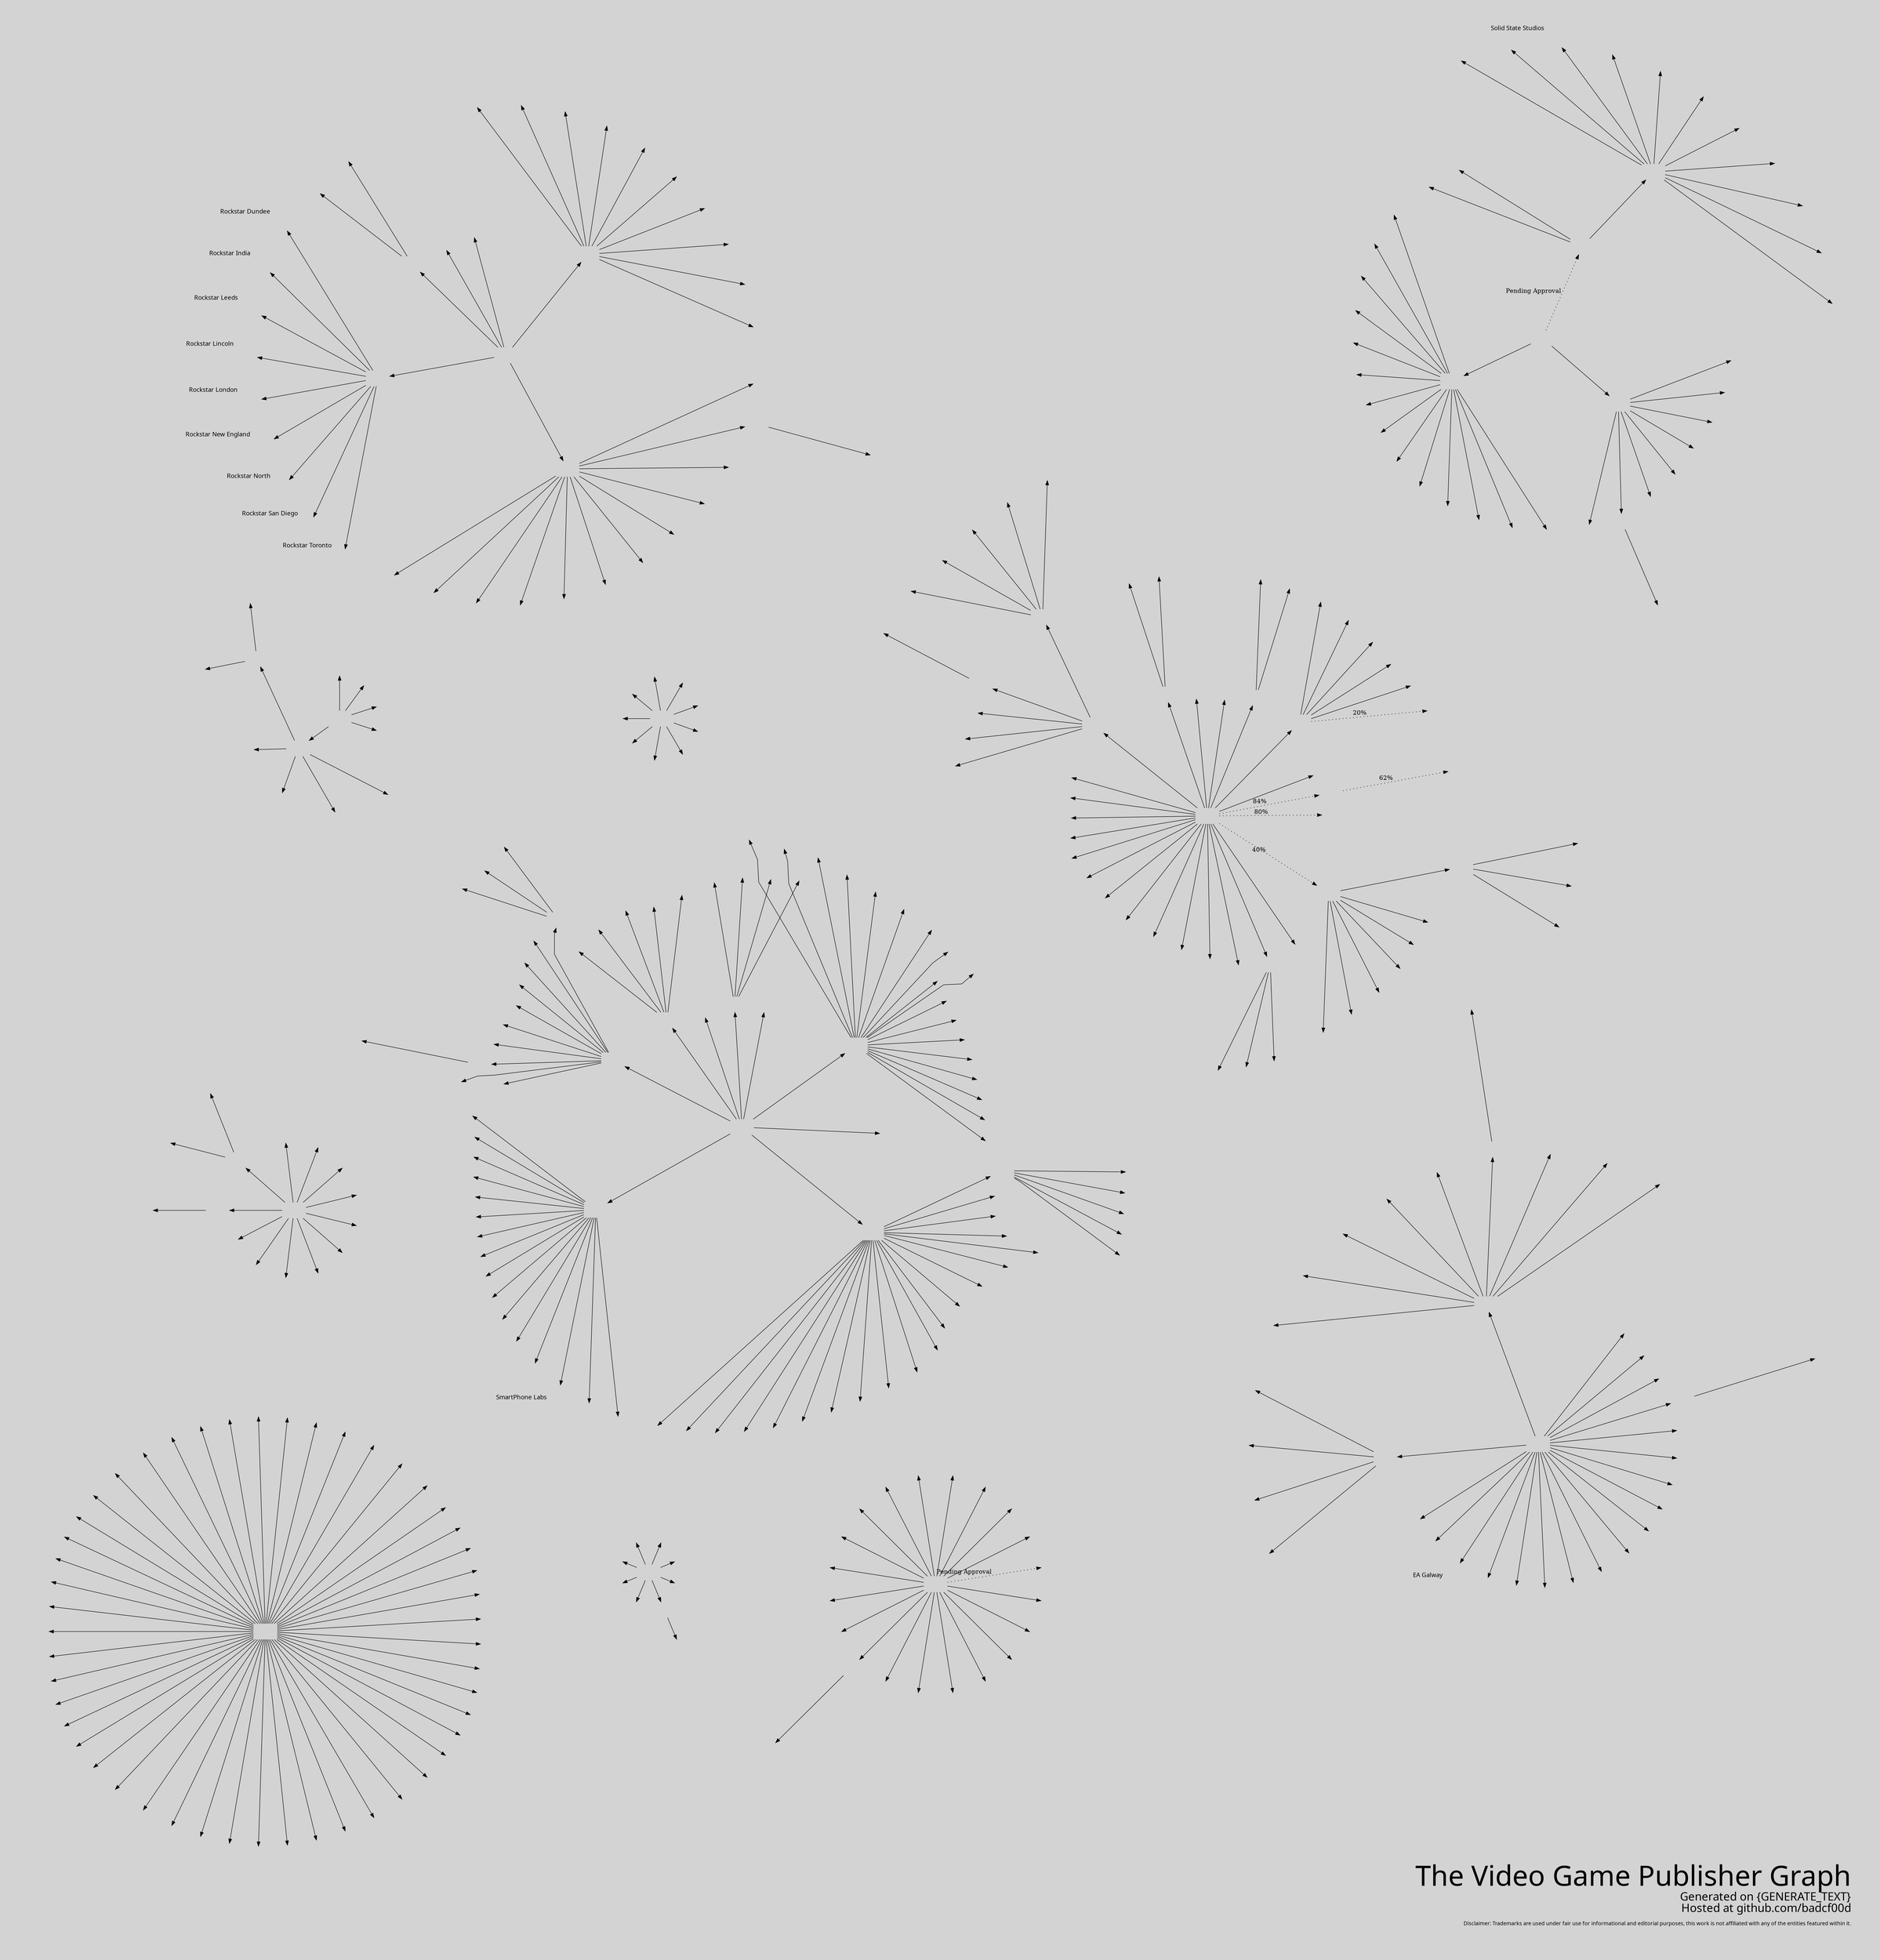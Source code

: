 digraph {
    /* Text */
    label=<
    <FONT POINT-SIZE="64">The Video Game Publisher Graph</FONT><BR ALIGN="RIGHT"/>
    <FONT POINT-SIZE="26">Generated on {GENERATE_TEXT}</FONT><BR ALIGN="RIGHT"/>
    <FONT POINT-SIZE="26">Hosted at github.com/badcf00d</FONT><BR ALIGN="RIGHT"/><BR ALIGN="RIGHT"/>
    <FONT POINT-SIZE="12">Disclaimer: Trademarks are used under fair use for informational and editorial purposes, this work is not affiliated with any of the entities featured within it.</FONT><BR ALIGN="RIGHT"/>
    >
    node [label=""]

    /* Layout options */
    layout=twopi
    ratio=1.0
    size=5000
    overlap=prism
    overlap_scaling=-8
    esep="+6"
    sep="+7"
    pad=0.8

    /* Style options */
    fontname="Fira Sans UltraLight"
    splines=polyline
    bgcolor=lightgray
    imagepath="images"
    truecolor=true
    labeljust=r
    node [shape=none, bgcolor=transparent, imagescale=true, fontname="Fira Sans Light"]


    subgraph cluster_sony {
        "Playstation Studios" [image="playstation_studios.png"]
        "Bungie" [image="bungie.png"]

        "Playstation Studios" -> {
            "Polyphony Digital" [image="polyphony_digital.png"]
            "Insomniac Games" [image="insomniac_games.png"]
            "Naughty Dog" [image="naughty_dog.png"]
            "Bend Studio" [image="bend_studio.png"]
            "Sucker Punch Productions" [image="sucker_punch.png"]
            "Pixelopus" [image="pixelopus.png"]
            "Bluepoint Games" [image="bluepoint_games.png"]
            "Valkyrie Entertainment" [image="valkyrie_entertainment.png"]
            "Guerrilla Games" [image="guerrilla_games.png"]
            "Media Molecule" [image="media_molecule.png"]
            "Housemarque" [image="housemarque.png"]
            "Firesprite" [image="firesprite.png"]
            "Nixxes Software" [image="nixxes.png"]
            "XDev" [image="xdev.png"]
            "Team Asobi" [image="team_asobi.png"]
            "San Diego Studio" [image="san_diego_studio.png"]
            "Santa Monica Studio" [image="santa_monica_studio.png"]
            "London Studio" [image="london_studio.png"]
            "Haven Studios" [image="haven_studios.png"]
        }
        "Playstation Studios" -> "Bungie" [label="Pending Approval", style=dotted]

        "Firesprite" -> {
            "Fabrik Games" [image="fabrik_games.png"]
        }
    }

    subgraph cluster_tencent {
        "Tencent Games" [image="tencent_games.png"]
        "Grinding Gear Games" [image="grinding_gear.png"]
        "Space Ape Games" [image="space_ape.png"]
        "Supercell" [image="supercell.png"]
        "Certain Affinity" [image="certain_affinity.png"]

        "Tencent Games" -> {
            "Funcom" [image="funcom.png"]
            "Leyou" [image="leyou.png"]
            "Riot Games" [image="riot_games.png"]
            "Sharkmob" [image="sharkmob.png"]
            "Turtle Rock Studios" [image="turtle_rock.png"]
            "Wake Up Interactive" [image="wakeup.png"]
            "Sumo Group" [image="sumo_group.png"]
            "Fatshark" [image="fatshark.png"]
            "Miniclip" [image="miniclip.png"]
            "Klei Entertainment" [image="klei.png"]
            "10 Chambers Collective" [image="10chambers.png"]
            "Yager Development" [image="yager.png"]
            "Aurora Studio Group" [image="aurora_studios.png"]
            "TiMi Studio Group" [image="timi_studios.png"]
            "Lightspeed & Quantum Studio Group" [image="lightspeed_and_quantum.png"]
            "Morefun Studio Group" [image="morefun_studio.png"]
            "NExT Studios" [image="next_studios.png"]
            "Stunlock Studios" [image="stunlock_studios.png"]
            "Inflexoin Games" [image="inflexion_games.png"]
            "1C Entertainment" [image="1c_entertainment.png"]
            "Tequila Works" [image="tequila_works.png"]
        }

        "Leyou" -> {
            "Athlon Games" [image="athlon_games.png"]
            "Digital Extremes" [image="digital_extremes.png"]
            "Kingmaker" [image="kingmaker.png"]
            "Radiance Games" [image="radiance.png"]
            "Splash Damage" [image="splash_damage.png"]
        }


        "Wake Up Interactive" -> {
            "Soleil" [image="soleil.png"]
            "Valhalla Game Studios" [image="valhalla.png"]
        }

        "Sumo Group" -> {
            "Sumo Digital" [image="sumo_digital.png"]
            "Pipeworks Studios" [image="pipeworks.png"]
            "Atomhawk" [image="atomhawk.png"]
            "Secret Mode" [image="secret_mode.png"]
            "Auroch Digital" [image="auroch_digital.png"]
        }

        "Sumo Digital" -> {
            "Lab42" [image="lab42.png"]
            "PixelAnt Games" [image="pixelant.png"]
            "Red Kite Games" [image="red_kite.png"]
            "Sumo Pune" [image="sumo_pune.png"]
            "The Chinese Room" [image="chinese_room.png"]
        }

        "Riot Games" -> {
            "Radiant Entertainment" [image="radiant_entertainment.png"]
            "Hypixel Studios" [image="hypixel_studios.png"]
        }

        "Pipeworks Studios" -> {
            "Timbre Games" [image="timbre_games.png"]
        }

        "1C Entertainment" -> {
            "Qloc" [image="qloc.png"]
            "1C Online Games" [image="1c_online_games.png"]
            "1C SDP" [image="1c_sdp.png"]
        }

        "Tencent Games" -> "Supercell" [label="84%", style=dotted]
        "Tencent Games" -> "Grinding Gear Games" [label="80%", style=dotted]
        "Tencent Games" -> "Epic Games" [label="40%", style=dotted]
        "Supercell" -> "Space Ape Games" [label="62%", style=dotted]
        "Leyou" -> "Certain Affinity" [label="20%", style=dotted]
    }

    subgraph cluster_nintendo {
        "Nintendo" [image="nintendo.png"]

        "Nintendo" -> {
            "Nintendo Software Technology" [image="nintendo_software_technology.png"]
            "The Pokémon Company" [image="pokemon_company.png"]
            "Retro Studios" [image="retro_studios.png"]
            "Next Level Games" [image="next_level_games.png"]
            "NDcube" [image="nd_cube.png"]
            "1-UP Studio" [image="1up_studio.png"]
            "Monolith Soft" [image="monolith_soft.png"]
            "Mario Club Co., Ltd." [image="mario_club.png"]
            "SRD Co. Ltd." [image="src_co.png"]
        }
    }

    subgraph cluster_microsoft {
        "Microsoft" [image="microsoft.png"]
        "Activision-Blizzard" [image="actiblizz.png"]

        "Microsoft" -> {
            "Xbox Game Studios" [image="xbox_game_studios.png"]
            "Zenimax Media" [image="zenimax_media.png"]
        }
        "Microsoft" -> "Activision-Blizzard" [label="Pending Approval", style=dotted]

        "Xbox Game Studios" -> {
            "343 Industries" [image="343_industries.png"]
            "The Coalition" [image="the_coalition.png"]
            "Compulsion Games" [image="compulsion_games.png"]
            "Double Fine Productions" [image="double_fine.png"]
            "The Initiative" [image="the_initiative.png"]
            "inXile Entertainment" [image="inxile_entertainment.png"]
            "Mojang Studios" [image="mojang_studios.png"]
            "Ninja Theory" [image="ninja_theory.png"]
            "Obsidian Entertainment" [image="obsidian_entertainment.png"]
            "Playground Games" [image="playground_games.png"]
            "Rare" [image="rare.png"]
            "Turn 10 Studios" [image="turn_10_studios.png"]
            "Undead Labs" [image="undead_labs.png"]
            "World's Edge" [image="worlds_edge.png"]
        }

        "Zenimax Media" -> {
            "Alpha Dog Games" [image="alpha_dog_games.png"]
            "Arkane Studios" [image="arkane_studios.png"]
            "Bethesda Game Studios" [image="bethesda_game_studios.png"]
            "id Software" [image="id_software.png"]
            "MachineGames" [image="machine_games.png"]
            "Roundhouse Studios" [image="roundhouse_studios.png"]
            "Tango Gameworks" [image="tango_gameworks.png"]
            "ZeniMax Online Studios" [image="zenimax_online.png"]
        }

        "Arkane Studios" -> {
            "Arkane Austin" [image="arkane_austin.png"]
        }

        "Activision-Blizzard" -> {
            "Activision Publishing" [image="activision.png"]
            "Blizzard Entertainment" [image="blizzard_entertainment.png"]
            "King.com" [image="king.png"]
        }

        "Activision Publishing" -> {
            "Beenox" [image="beenox.png"]
            "Demonware" [image="demonware.png"]
            "Digital Legends Entertainment" [image="digital_legends.png"]
            "High Moon Studios" [image="high_moon_studios.png"]
            "Infinity Ward" [image="infinity_ward.png"]
            "Radical Entertainment" [image="radical_entertainment.png"]
            "Raven Software" [image="raven_software.png"]
            "Sledgehammer Games" [image="sledgehammer_games.png"]
            "Solid State Studios" [image="solid_state_studios.png", xlabel="Solid State Studios"]
            "Toys for Bob" [image="toys_for_bob.png"]
            "Treyarch" [image="treyarch.png"]
        }
    }

    subgraph cluster_ea {
        "Electronic Arts" [image="ea.png"]

        "Electronic Arts" -> {
            "BioWare" [image="bioware.png"]
            "Codemasters" [image="codemasters.png"]
            "Criterion Games" [image="criterion_games.png"]
            "DICE" [image="dice_stockholm.png"]
            "Frostbite Labs" [image="frostbite_labs.png"]
            "EA Mobile" [image="ea_mobile.png"]
            "EA Sports" [image="ea_sports.png"]
            "EA Chillingo" [image="ea_chillingo.png"]
            "EA Create" [image="ea_create.png"]
            "EA Galway" [image="ea_galway.png" xlabel="EA Galway"]
            "EA Baton Rouge" [image="ea_baton_rouge.png"]
            "EA Gothenburg" [image="ea_gothenburg.png"]
            "EA Korea Studios" [image="ea_korea_studios.png"]
            "Full Circle" [image="fullcircle.png"]
            "Maxis" [image="maxis.png"]
            "Motive Studios" [image="motive_studios.png"]
            "Pogo Studios" [image="pogo_studios.png"]
            "PopCap Games" [image="popcap.png"]
            "Respawn Entertainment" [image="respawn_entertainment.png"]
            "Ripple Effect Studio" [image="ripple_effect_studios.png"]
        }

        "Codemasters" -> {
            "Slightly Mad Studios"  [image="slightly_mad.png"]
        }

        "EA Mobile" -> {
            "EA Capital Games" [image="ea_capital_games.png"]
            "EA Redwood Studios" [image="ea_redwood_studios.png"]
            "Firemonkeys Studios" [image="firemonkeys_studio.png"]
            "Glu Mobile" [image="glu_mobile.png"]
            "Industrial Toys" [image="industrial_toys.png"]
            "Playdemic" [image="playdemic.png"]
            "Red Crow Studios" [image="red_crow_studios.png"]
            "Slingshot Games" [image="slingshot_games.png"]
            "Tracktwenty Studios" [image="track_twenty_studios.png"]
        }

        "EA Sports" -> {
            "EA Romania" [image="ea_romania.png"]
            "EA Tiburon" [image="ea_tiburon.png"]
            "EA Vancouver" [image="ea_vancouver.png"]
            "Metalhead Software" [image="metalhead_software.png"]
        }

        "Glu Mobile" -> {
            "PlayFirst" [image="playfirst.png"]
        }
    }

    subgraph cluster_take_two {
        "Take-Two Interactive" [image="take_two_interactive.png"]

        "Take-Two Interactive" -> {
            "2K" [image="2k.png"]
            "Dynamixyz" [image="dynamixyz.png"]
            "Ghost Story Games" [image="ghost_story.png"]
            "Private Division" [image="private_division.png"]
            "Rockstar Games" [image="rockstar_games.png"]
            "Zynga" [image="zynga.png"]
        }

        "2K" -> {
            "2K Chengdu" [image="2k_chengdu.png"]
            "2K Madrid" [image="2k_madrid.png"]
            "2K Vegas" [image="2k_vegas.png"]
            "31st Union" [image="31st_union.png"]
            "Cat Daddy Games" [image="cat_daddy_games.png"]
            "Cloud Chamber" [image="cloud_chamber.png"]
            "Firaxis Games" [image="firaxis_games.png"]
            "Hangar 13" [image="hangar_13.png"]
            "HB Studios" [image="hb_studios.png"]
            "Visual Concepts" [image="visual_concepts.png"]
        }

        "Private Division" -> {
            "Intercept Games" [image="intercept_games.png"]
            "Roll7" [image="roll7.png"]
        }

        "Rockstar Games" -> {
            "Rockstar Dundee" [image="rockstar_dundee.png", xlabel="Rockstar Dundee"]
            "Rockstar India" [image="rockstar_india.png", xlabel="Rockstar India"]
            "Rockstar Leeds" [image="rockstar_leeds.png", xlabel="Rockstar Leeds"]
            "Rockstar Lincoln" [image="rockstar_lincoln.png", xlabel="Rockstar Lincoln"]
            "Rockstar London" [image="rockstar_london.png", xlabel="Rockstar London"]
            "Rockstar New England" [image="rockstar_new_england.png", xlabel="Rockstar New England"]
            "Rockstar North" [image="rockstar_north.png", xlabel="Rockstar North"]
            "Rockstar San Diego" [image="rockstar_san_diego.png", xlabel="Rockstar San Diego"]
            "Rockstar Toronto" [image="rockstar_toronto.png", xlabel="Rockstar Toronto"]
        }

        "Zynga" -> {
            "Nordeus" [image="nordeus.png"]
            "Playdots" [image="playdots.png"]
            "Socialpoint" [image="socialpoint.png"]
            "StarLark" [image="starlark.png"]
            "Chartboost" [image="chartboost.png"]
            "Echtra Games" [image="echtra.png"]
            "Rollic" [image="rollic.png"]
            "Peak Games" [image="peak_games.png"]
            "Small Giant Games" [image="small_giant.png"]
            "Gram Games" [image="gram_games.png"]
            "NaturalMotion" [image="naturalmotion.png"]
            "Zynga with Friends" [image="zynga_with_friends.png"]
        }

        "NaturalMotion" -> {
            "BossAlien" [image="bossalien.png"]
        }
    }

    subgraph cluster_bandai {
        "Bandai Namco Entertainment" [image="bandai_namco_entertainment.png"]

        "Bandai Namco Entertainment" -> {
            "Bandai Namco Studios" [image="bandai_namco_studios.png"]
            "Bandai Namco Online" [image="bandai_namco_online.png"]
            "Bandai Namco Nexus" [image="bandai_namco_nexus.png"]
            "Bandai Namco Mobile" [image="bandai_namco_mobile.png"]
            "Bandai Namco Shanghai" [image="bandai_namco_shanghai.png"]
            "B.B. Studio" [image="bb_studio.png"]
            "D3 Publisher" [image="d3_publisher.png"]
            "Reflector Entertainment" [image="reflector_entertainment.png"]
        }

        "D3 Publisher" -> {
            "D3 Go" [image="d3_go.png"]
        }
    }

    subgraph cluster_square {
        "Square Enix" [image="square.png"]

        "Square Enix" -> {
            "Hippos Lab" [image="hippos_lab.png"]
            "Tokyo RPG Factory" [image="tokyo_rpg_factory.png"]
            "Luminous Productions" [image="luminous_productions.png"]
            "Square Enix Europe" [image="square_enix_europe.png"]
            "Square Enix London Mobile" [image="square_enix_london_mobile.png"]
        }

        "Square Enix Europe" -> {
            "Crystal Dynamics" [image="crystal_dynamics.png"]
            "Eidos Montreal" [image="eidos_montreal.png"]
            "Eidos Sherbrooke" [image="eidos_sherbrooke.png"]
            "Eidos Shanghai" [image="eidos_shanghai.png"]
            "Square Enix Montreal" [image="square_enix_montreal.png"]
        }

        "Crystal Dynamics" -> {
            "Crystal Northwest" [image="crystal_northwest.png"]
            "Crystal Southwest" [image="crystal_southwest.png"]
        }
    }

    subgraph cluster_ubisoft {
        "Ubisoft" [image="ubisoft.png"]

        "Ubisoft" -> {
            "1492 Studio" [image="1492_studio.png"]
            "Blue Mammoth Games" [image="blue_mammoth_games.png"]
            "Future Games of London" [image="future_games_of_london.png"]
            "Green Panda Games" [image="green_panda_games.png"]
            "Hybride Technologies" [image="hybride_technologies.png"]
            "Ivory Tower" [image="ivory_tower.png"]
            "Ketchapp" [image="ketchapp.png"]
            "Kolibri Games" [image="kolibri_games.png"]
            "Massive Entertainment" [image="massive_entertainment.png"]
            "Nadeo" [image="ubisoft_nadeo.png"]
            "Owlient" [image="ubisoft_owlient.png"]
            "Quazal" [image="quazal.png"]
            "Red Storm Entertainment" [image="red_storm_entertainment.png"]
            "RedLynx" [image="redlynx.png"]
            "Ubisoft Abu Dhabi" [image="ubisoft_abu_dhabi.png"]
            "Ubisoft Annecy" [image="ubisoft_annecy.png"]
            "Ubisoft Barcelona" [image="ubisoft_barcelona.png"]
            "Ubisoft Barcelona Mobile" [image="ubisoft_barcelona_mobile.png"]
            "Ubisoft Belgrade" [image="ubisoft_belgrade.png"]
            "Ubisoft Berlin" [image="ubisoft_berlin.png"]
            "Ubisoft Bordeaux" [image="ubisoft_bordeaux.png"]
            "Ubisoft Bucharest" [image="ubisoft_bucharest.png"]
            "Ubisoft Chengdu" [image="ubisoft_chengdu.png"]
            "Ubisoft Dusseldorf" [image="ubisoft_dusseldorf.png"]
            "Ubisoft Da Nang" [image="ubisoft_da_nang.png"]
            "Ubisoft Halifax" [image="ubisoft_halifax.png"]
            "Ubisoft Kyiv" [image="ubisoft_kyiv.png"]
            "Ubisoft Leamington" [image="ubisoft_leamington.png"]
            "Ubisoft Blue Byte" [image="ubisoft_blue_byte.png"]
            "Ubisoft Milan" [image="ubisoft_milan.png"]
            "Ubisoft Montpellier" [image="ubisoft_montpellier.png"]
            "Ubisoft Montreal" [image="ubisoft_montreal.png"]
            "Ubisoft Mumbai" [image="ubisoft_mumbai.png"]
            "Ubisoft Odesa" [image="ubisoft_odesa.png"]
            "Ubisoft Osaka" [image="ubisoft_osaka.png"]
            "Ubisoft Paris" [image="ubisoft_paris.png"]
            "Ubisoft Paris Mobile" [image="ubisoft_paris_mobile.png"]
            "Ubisoft Philippines" [image="ubisoft_philippines.png"]
            "Ubisoft Pune" [image="ubisoft_pune.png"]
            "Ubisoft Quebec" [image="ubisoft_quebec.png"]
            "Ubisoft Reflections" [image="ubisoft_reflections.png"]
            "Ubisoft Saguenay" [image="ubisoft_saguenay.png"]
            "Ubisoft San Francisco" [image="ubisoft_san_francisco.png"]
            "Ubisoft Shanghai" [image="ubisoft_shanghai.png"]
            "Ubisoft Singapore" [image="ubisoft_singapore.png"]
            "Ubisoft Sofia" [image="ubisoft_sofia.png"]
            "Ubisoft Stockholm" [image="ubisoft_stockholm.png"]
            "Ubisoft Toronto" [image="ubisoft_toronto.png"]
            "Ubisoft Winnipeg" [image="ubisoft_winnipeg.png"]
        }
    }

    subgraph cluster_sega {
        "Sega" [image="sega.png"]

        "Sega" -> {
            "SEGA Sapporo Studio" [image="sega_sapporo_studio.png"]
            "Sonic Team" [image="sonic_team.png"]
            "Ryu Ga Gotoku Studio" [image="ryu_ga_gotoku_studio.png"]
            "Amplitude Studios" [image="amplitude_studios.png"]
            "Atlus" [image="atlus.png"]
            "Creative Assembly" [image="creative_assembly.png"]
            "Hardlight" [image="hardlight.png"]
            "Ignited Artists" [image="ignited_artists.png"]
            "Play Heart" [image="play_heart.png"]
            "Relic Entertainment" [image="relic_entertainment.png"]
            "Sports Interactive" [image="sports_interactive.png"]
            "Two Point Studios" [image="two_point_studios.png"]
        }

        "Creative Assembly" -> {
            "Creative Assembly Sofia" [image="creative_assembly_sofia.png"]
        }

        "Atlus" -> {
            //"Team Maniax" logo?
            "P-Studio" [image="p_studio.png"]
            "Studio Zero" [image="studio_zero.png"]
        }
    }

    subgraph cluster_epic {
        "Epic Games" [image="epic_games.png"]

        "Epic Games" -> {
            "Chair Entertainment" [image="chair_entertainment.png"]
            "Cloudgine" [image="cloudgine.png"]
            "Harmonix" [image="harmonix.png"]
            "Kamu" [image="kamu.png"]
            "Psyonix" [image="psyonix.png"]
            "RAD Game Tools" [image="rad_game_tools.png"]
            "Tonic Games Group" [image="tonic_games_group.png"]
        }

        "Tonic Games Group" -> {
            "Mediatonic" [image="mediatonic.png"]
            "Irregular Corporation" [image="irregular_corporation.png"]
            "Fortitude Games" [image="fortitude_games.png"]
        }
    }

    subgraph cluster_embracer {
        "Embracer Group" [image="embracer.png"]

        "Embracer Group" -> {
            "Amplifier Game Invest" [image="amplifier_game_invest.png"]
            "Dark Horse Games" [image="dark_horse_games.png"]
            "DECA Games" [image="deca_games.png"]
            "Easybrain" [image="easybrain.png"]
            "Gearbox Software" [image="gearbox_software.png"]
            "Koch Media" [image="koch_media.png"]
            "Saber Interactive" [image="saber_interactive.png"]
            "THQ Nordic" [image="thq_nordic.png"]
            "Quantic Lab" [image="quantic_lab.png"]
        }

        "Amplifier Game Invest" -> {
            "A Creative Endeavor" [image="a_creative_endeavor.png"]
            "Green Tile Digital" [image="green_tile_digital.png"]
            "Goose Byte" [image="goose_byte.png"]
            "Zapper Games" [image="zapper_games.png"]
            "Frame Break" [image="frame_break.png"]
            "Plucky Bytes" [image="plucky_bytes.png"]
            "Silent Games" [image="silent_games.png"]
            "Rare Earth" [image="rare_earth.png"]
            "Vermila" [image="vermila.png"]
            "Destinybit" [image="destinybit.png"]
            "C77 Entertainment" [image="c77_entertainment.png"]
            "River End Games" [image="river_end_games.png"]
            "Tarsier Studios" [image="tarsier_studios.png"]
            "Palindrome Interactive" [image="palindrome_interactive.png"]
            "Kavalri Games" [image="kavalri_games.png"]
            "Neon Giant" [image="neon_giant.png"]
            "Framebunker" [image="framebunker.png"]
            "Misc Games" [image="misc_games.png"]
        }

        "Gearbox Software" -> {
            "Gearbox Studio Quebec" [image="gearbox_studio_quebec.png"]
            "Gearbox Studio Montreal" [image="gearbox_studio_montreal.png"]
            "Gearbox Publishing" [image="gearbox_publishing.png"]
            "Cryptic Studios" [image="cryptic_studios.png"]
            "Lost Boys Interactive" [image="lost_boys_interactive.png"]
        }

        "Koch Media" -> {
            "Deep Silver" [image="deep_silver.png"]
            "DigixArt" [image="digixart.png"]
            "Flying Wild Hog" [image="flying_wild_hog.png"]
            "Free Radical Design" [image="free_radical_design.png"]
            "Milestone" [image="milestone.png"]
            "Prime Matter" [image="prime_matter.png"]
            "Warhorse Studio" [image="warhorse.png"]
            "Vertigo Games" [image="vertigo_games.png"]
            "Voxler" [image="voxler.png"]
            "Ravenscourt" [image="ravenscourt.png"]
        }

        "Deep Silver" -> {
            "Volition" [image="volition.png"]
            "Fishlabs" [image="fishlabs.png"]
            "Dambuster Studios" [image="dambuster_studios.png"]
        }

        "Vertigo Games" -> {
            "Force Field" [image="force_field.png"]
        }

        "Saber Interactive" -> {
            "34BigThings" [image="34_big_things.png"]
            "3D Realms" [image="3d_realms.png"]
            "4A Games" [image="4a_games.png"]
            "Aspyr" [image="aspyr.png"]
            "Bytex" [image="bytex.png"]
            "Demiurge Studios" [image="demiurge_studios.png"]
            "Digic Pictures" [image="digic_pictures.png"]
            "Fractured Byte" [image="fractured_byte.png"]
            "Mad Head Games" [image="mad_head_games.png"]
            "New World Interactive" [image="new_world_interactive.png"]
            "Nimble Giant Entertainment" [image="nimble_giant.png"]
            "Shiver Entertainment" [image="shiver_entertainment.png"]
            "Slipgate Ironworks" [image="slipgate_ironworks.png"]
            "SmartPhone Labs" [image="smartphone_labs.png" xlabel="SmartPhone Labs"]
            "Snapshot Games" [image="snapshot_games.png"]
            "Zen Studios" [image="zen_studios.png"]
        }

        "THQ Nordic" -> {
            "Alkimia Interactive" [image="alkimia_interactive.png"]
            "Appeal Studios" [image="appeal_studios.png"]
            "Ashborne Games" [image="ashbourne_games.png"]
            "Black Forest Games" [image="black_forest_games.png"]
            "Bugbear Entertainment" [image="bugbear_entertainment.png"]
            "Experiment 101" [image="experiment_101.png"]
            "Gate 21" [image="gate_21.png"]
            "Grimlore Games" [image="grimlore_games.png"]
            "Gunfire Games" [image="gunfire_games.png"]
            "HandyGames" [image="handygames.png"]
            "Kaiko" [image="kaiko.png"]
            "Massive Miniteam" [image="massive_miniteam.png"]
            "Mirage Game Studios" [image="mirage_game_studios.png"]
            "Nine Rocks Games" [image="nine_rocks_games.png"]
            "Pieces Interactive" [image="pieces_interactive.png"]
            "Piranha Bytes" [image="piranha_bytes.png"]
            "Pow Wow Entertainment" [image="powwow.png"]
            "Purple Lamp Studios" [image="purple_lamp_studios.png"]
            "Rainbow Studios" [image="rainbow.png"]
            //"THQ Nordic France" logo?
            "Coffee Stain Holding" [image="coffee_stain.png"]
        }

        "DECA Games" -> {
            "A Thinking Ape" [image="a_thinking_ape.png"]
            "Crazy Labs" [image="crazylabs.png"]
            "IUGO Mobile Entertainment" [image="iugo_mobile_entertainment.png"]
            "Firescore"  [image="firescore.png"]
            //"Jufeng Studio" logo?
        }

        "Coffee Stain Holding" -> {
            "Box Dragon" [image="box_dragon.png"]
            "Coffee Stain North" [image="coffee_stain_north.png"]
            "Ghost Ship Games" [image="ghost_ship_games.png"]
            "Lavapotion" [image="lavapotion.png"]
            "Easy Trigger Games" [image="easy_trigger_games.png"]
        }
    }
}
